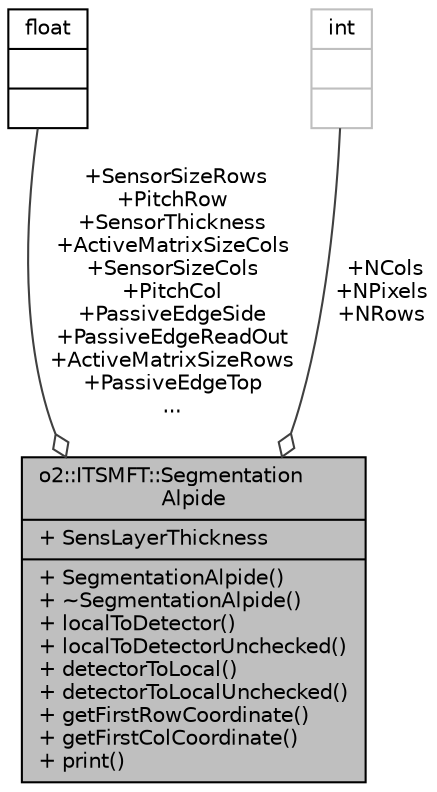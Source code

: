 digraph "o2::ITSMFT::SegmentationAlpide"
{
 // INTERACTIVE_SVG=YES
  bgcolor="transparent";
  edge [fontname="Helvetica",fontsize="10",labelfontname="Helvetica",labelfontsize="10"];
  node [fontname="Helvetica",fontsize="10",shape=record];
  Node1 [label="{o2::ITSMFT::Segmentation\lAlpide\n|+ SensLayerThickness\l|+ SegmentationAlpide()\l+ ~SegmentationAlpide()\l+ localToDetector()\l+ localToDetectorUnchecked()\l+ detectorToLocal()\l+ detectorToLocalUnchecked()\l+ getFirstRowCoordinate()\l+ getFirstColCoordinate()\l+ print()\l}",height=0.2,width=0.4,color="black", fillcolor="grey75", style="filled" fontcolor="black"];
  Node2 -> Node1 [color="grey25",fontsize="10",style="solid",label=" +SensorSizeRows\n+PitchRow\n+SensorThickness\n+ActiveMatrixSizeCols\n+SensorSizeCols\n+PitchCol\n+PassiveEdgeSide\n+PassiveEdgeReadOut\n+ActiveMatrixSizeRows\n+PassiveEdgeTop\n..." ,arrowhead="odiamond",fontname="Helvetica"];
  Node2 [label="{float\n||}",height=0.2,width=0.4,color="black",URL="$d4/dc3/classfloat.html"];
  Node3 -> Node1 [color="grey25",fontsize="10",style="solid",label=" +NCols\n+NPixels\n+NRows" ,arrowhead="odiamond",fontname="Helvetica"];
  Node3 [label="{int\n||}",height=0.2,width=0.4,color="grey75"];
}
